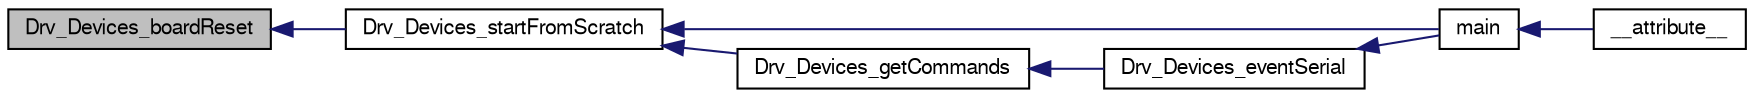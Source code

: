 digraph "Drv_Devices_boardReset"
{
  edge [fontname="FreeSans",fontsize="10",labelfontname="FreeSans",labelfontsize="10"];
  node [fontname="FreeSans",fontsize="10",shape=record];
  rankdir="LR";
  Node1 [label="Drv_Devices_boardReset",height=0.2,width=0.4,color="black", fillcolor="grey75", style="filled", fontcolor="black"];
  Node1 -> Node2 [dir="back",color="midnightblue",fontsize="10",style="solid",fontname="FreeSans"];
  Node2 [label="Drv_Devices_startFromScratch",height=0.2,width=0.4,color="black", fillcolor="white", style="filled",URL="$group__Devices__Library.html#ga43e0b770fd7ccd57b3f0d5ddf0eda4be",tooltip="Start the system from scratch, send initial message and get the board ready to get commands..."];
  Node2 -> Node3 [dir="back",color="midnightblue",fontsize="10",style="solid",fontname="FreeSans"];
  Node3 [label="main",height=0.2,width=0.4,color="black", fillcolor="white", style="filled",URL="$group__Application__Layer.html#ga840291bc02cba5474a4cb46a9b9566fe"];
  Node3 -> Node4 [dir="back",color="midnightblue",fontsize="10",style="solid",fontname="FreeSans"];
  Node4 [label="__attribute__",height=0.2,width=0.4,color="black", fillcolor="white", style="filled",URL="$cr__startup__lpc175x__6x_8c.html#adce420b900676fa0caed5a713cac82fb"];
  Node2 -> Node5 [dir="back",color="midnightblue",fontsize="10",style="solid",fontname="FreeSans"];
  Node5 [label="Drv_Devices_getCommands",height=0.2,width=0.4,color="black", fillcolor="white", style="filled",URL="$group__Devices__Library.html#gafb56f6b90c50e36cd6e34665d85fb903",tooltip="Function for interpreting commands. "];
  Node5 -> Node6 [dir="back",color="midnightblue",fontsize="10",style="solid",fontname="FreeSans"];
  Node6 [label="Drv_Devices_eventSerial",height=0.2,width=0.4,color="black", fillcolor="white", style="filled",URL="$group__Devices__Library.html#ga8092c357f91843e6fa9db02735addc7d",tooltip="Function for receiving new commands. "];
  Node6 -> Node3 [dir="back",color="midnightblue",fontsize="10",style="solid",fontname="FreeSans"];
}
